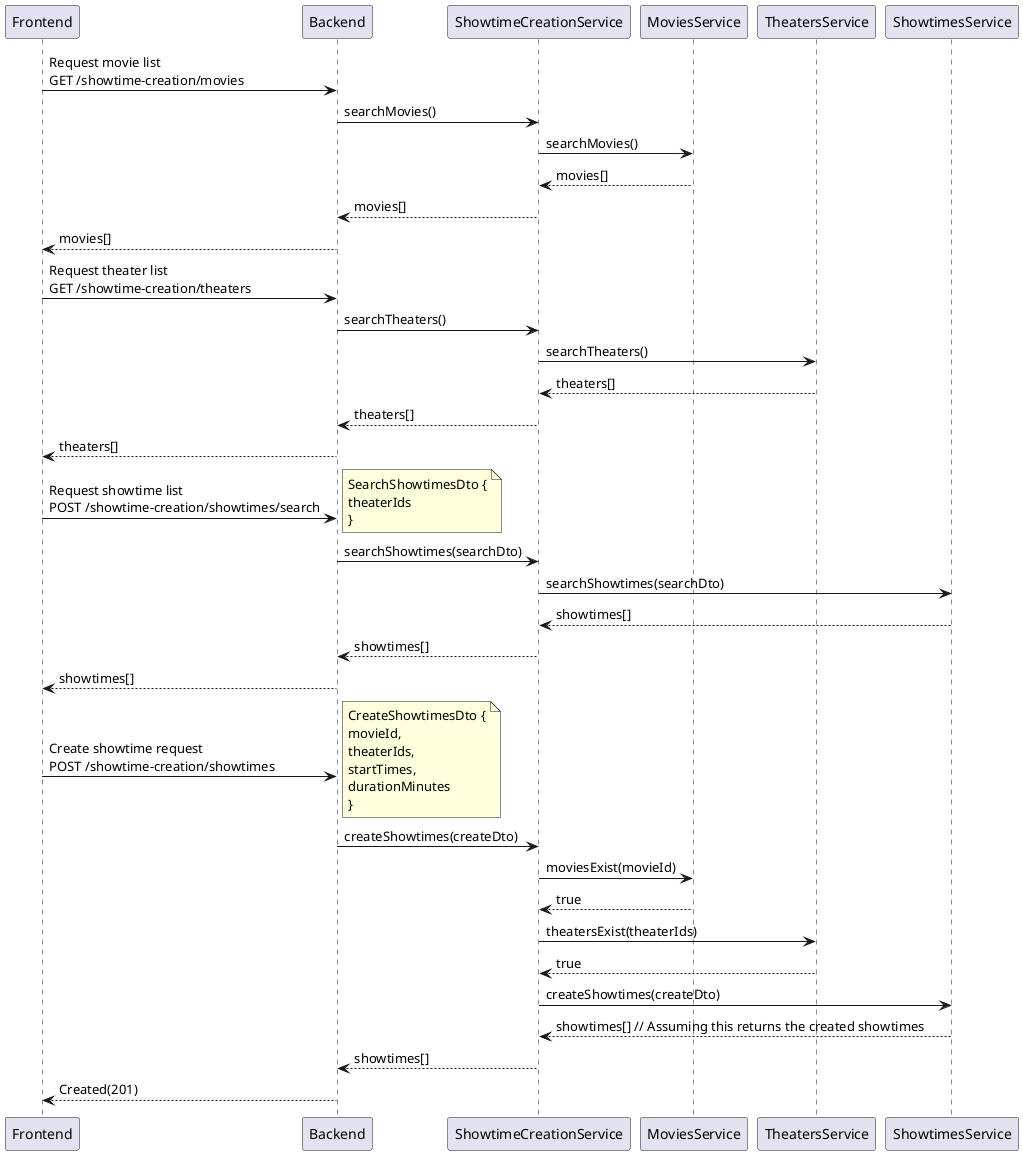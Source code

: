 @startuml

@startuml
Frontend -> Backend: Request movie list\nGET /showtime-creation/movies
Backend -> ShowtimeCreationService: searchMovies()
ShowtimeCreationService -> MoviesService: searchMovies()
ShowtimeCreationService <-- MoviesService: movies[]
Backend <-- ShowtimeCreationService: movies[]
Frontend <-- Backend: movies[]

Frontend -> Backend: Request theater list\nGET /showtime-creation/theaters
Backend -> ShowtimeCreationService: searchTheaters()
ShowtimeCreationService -> TheatersService: searchTheaters()
ShowtimeCreationService <-- TheatersService: theaters[]
Backend <-- ShowtimeCreationService: theaters[]
Frontend <-- Backend: theaters[]

Frontend -> Backend: Request showtime list\nPOST /showtime-creation/showtimes/search
note right
SearchShowtimesDto {
theaterIds
}
end note
Backend -> ShowtimeCreationService: searchShowtimes(searchDto)
ShowtimeCreationService -> ShowtimesService: searchShowtimes(searchDto)
ShowtimeCreationService <-- ShowtimesService: showtimes[]
Backend <-- ShowtimeCreationService: showtimes[]
Frontend <-- Backend: showtimes[]

Frontend -> Backend: Create showtime request\nPOST /showtime-creation/showtimes
note right
CreateShowtimesDto {
movieId,
theaterIds,
startTimes,
durationMinutes
}
end note
Backend -> ShowtimeCreationService: createShowtimes(createDto)
ShowtimeCreationService -> MoviesService: moviesExist(movieId)
ShowtimeCreationService <-- MoviesService: true

    ShowtimeCreationService -> TheatersService: theatersExist(theaterIds)
    ShowtimeCreationService <-- TheatersService: true

    ShowtimeCreationService -> ShowtimesService: createShowtimes(createDto)
    ShowtimeCreationService <-- ShowtimesService: showtimes[] // Assuming this returns the created showtimes
Backend <-- ShowtimeCreationService: showtimes[]

Frontend <-- Backend: Created(201)

@enduml

@enduml